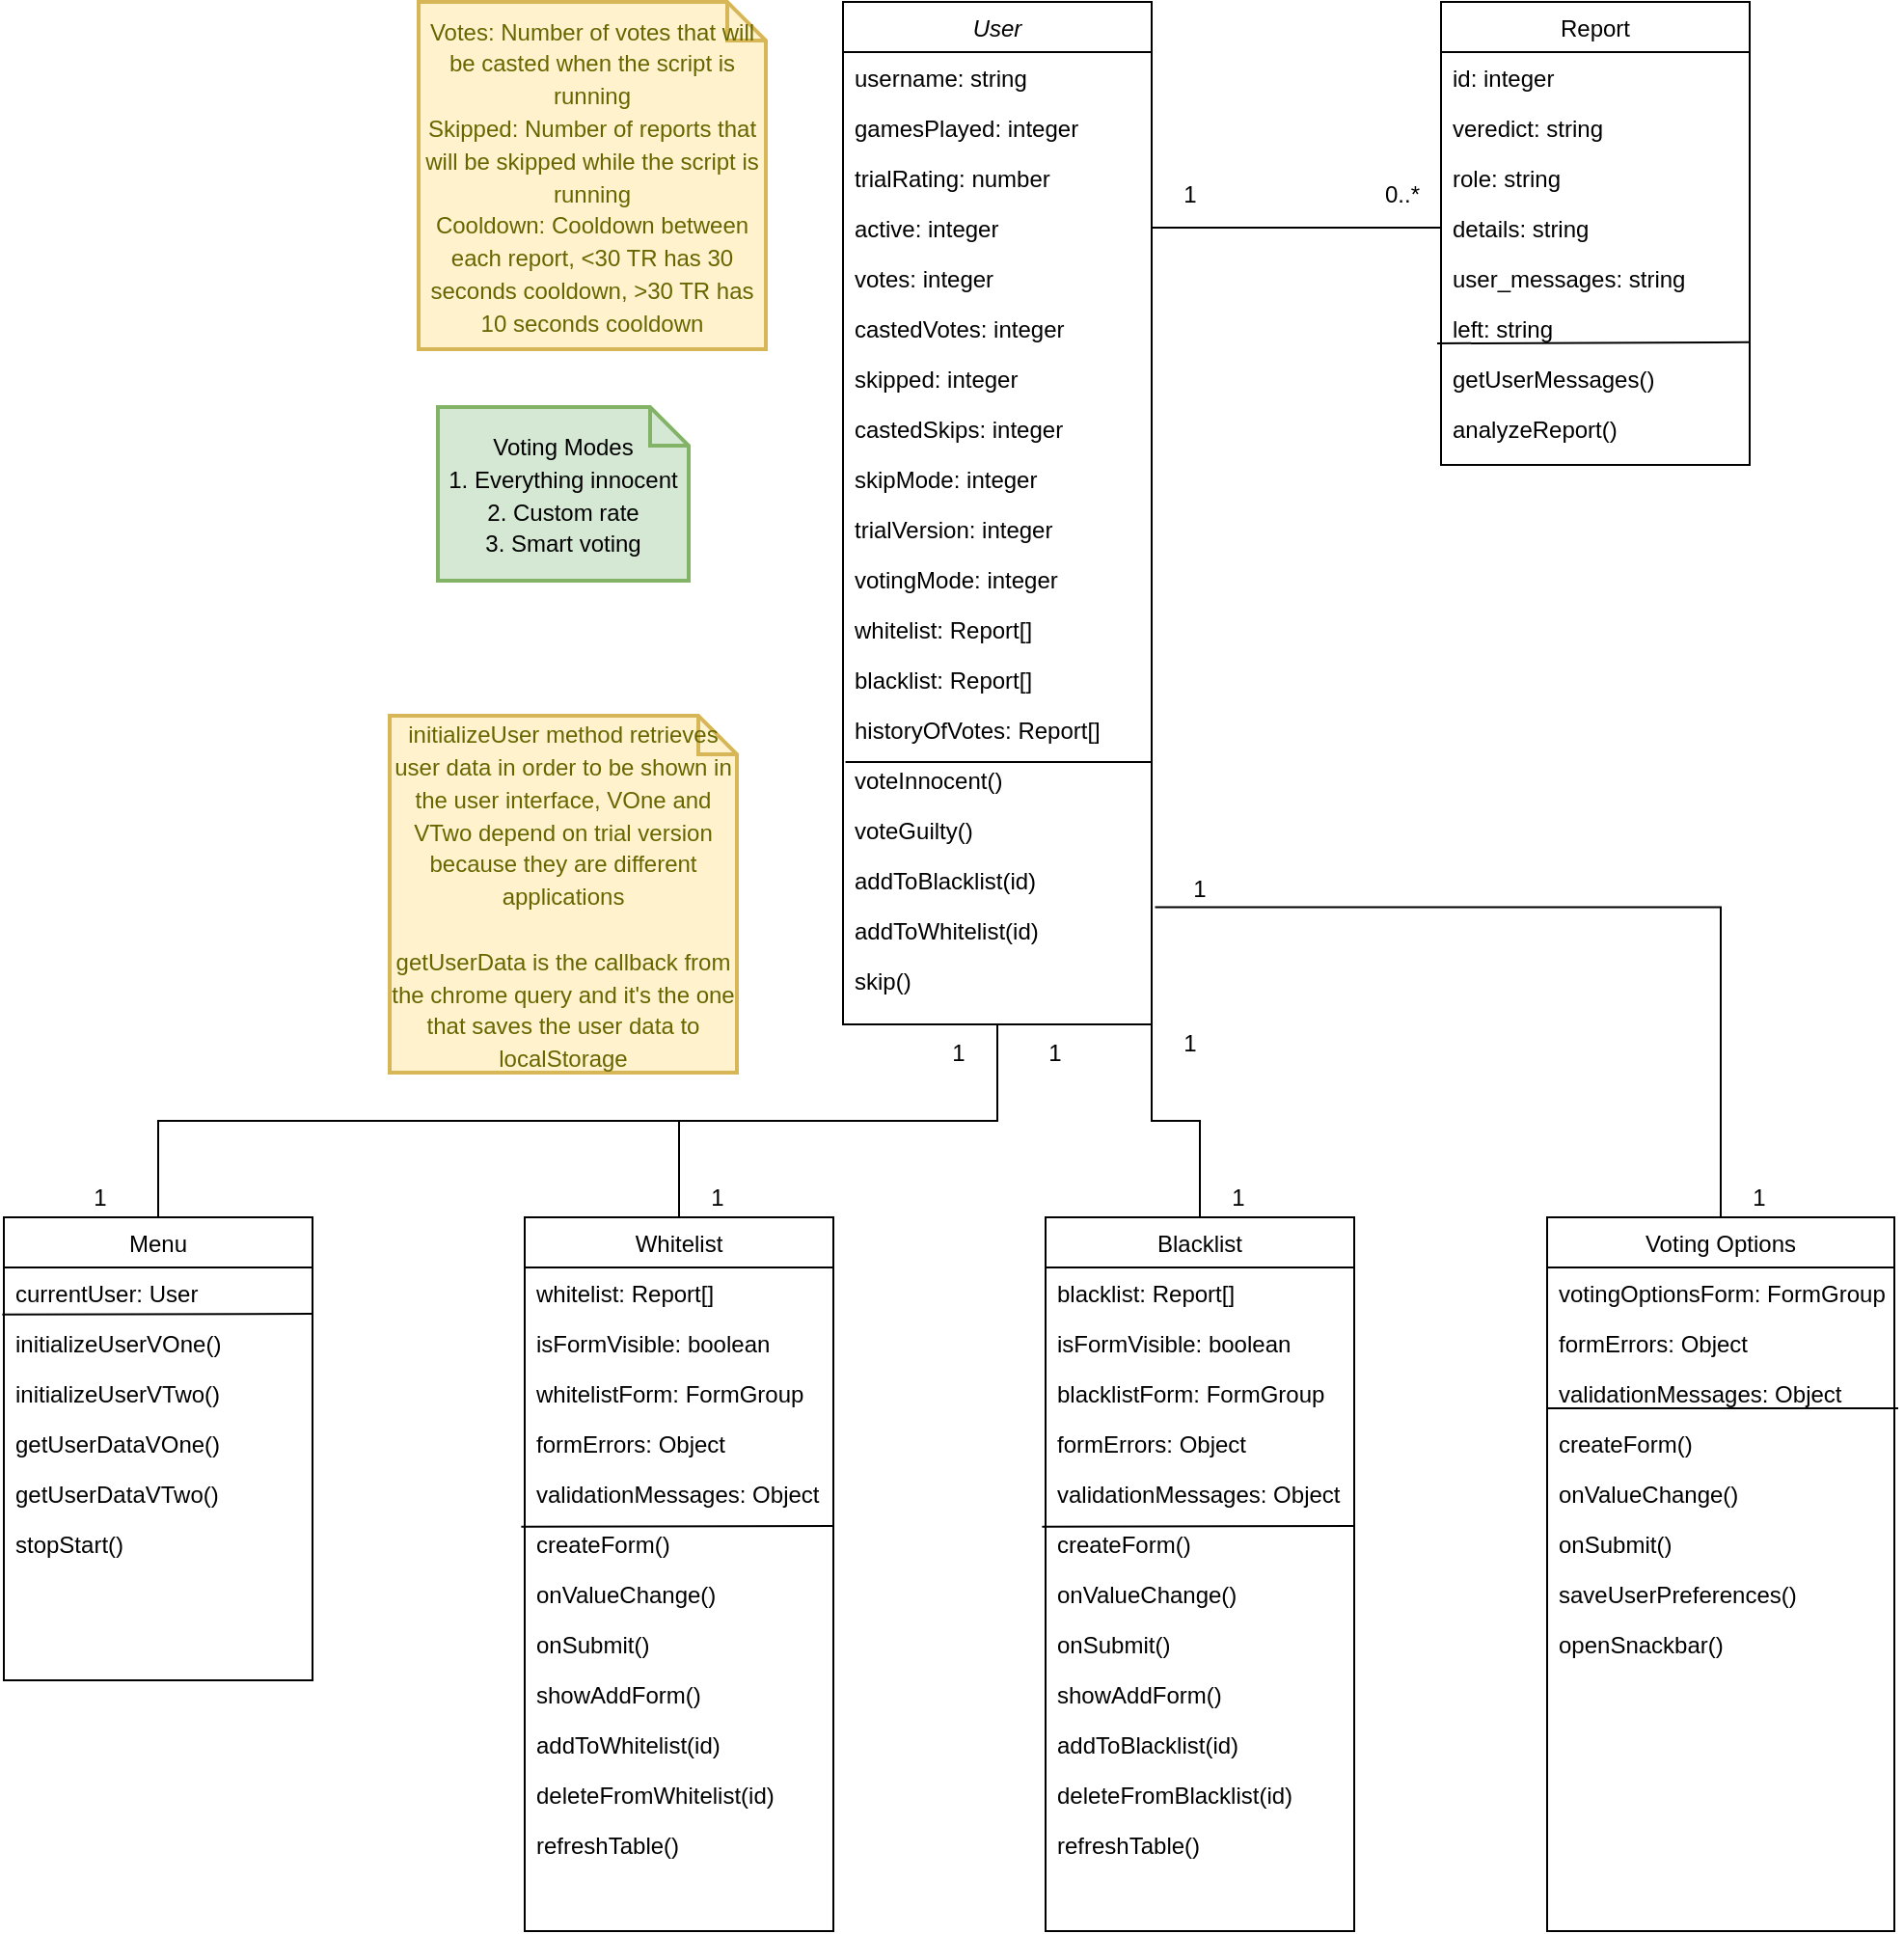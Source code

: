 <mxfile version="14.6.1" type="github" pages="2">
  <diagram id="C5RBs43oDa-KdzZeNtuy" name="CD">
    <mxGraphModel dx="997" dy="548" grid="1" gridSize="10" guides="1" tooltips="1" connect="1" arrows="1" fold="1" page="1" pageScale="1" pageWidth="827" pageHeight="1169" math="0" shadow="0">
      <root>
        <mxCell id="WIyWlLk6GJQsqaUBKTNV-0" />
        <mxCell id="WIyWlLk6GJQsqaUBKTNV-1" parent="WIyWlLk6GJQsqaUBKTNV-0" />
        <mxCell id="QxRq4Bacv3H0i0iP4iuN-26" style="edgeStyle=orthogonalEdgeStyle;rounded=0;orthogonalLoop=1;jettySize=auto;html=1;exitX=0.5;exitY=1;exitDx=0;exitDy=0;entryX=0.5;entryY=0;entryDx=0;entryDy=0;endArrow=none;endFill=0;" parent="WIyWlLk6GJQsqaUBKTNV-1" source="zkfFHV4jXpPFQw0GAbJ--0" target="QxRq4Bacv3H0i0iP4iuN-19" edge="1">
          <mxGeometry relative="1" as="geometry" />
        </mxCell>
        <mxCell id="zkfFHV4jXpPFQw0GAbJ--0" value="User" style="swimlane;fontStyle=2;align=center;verticalAlign=top;childLayout=stackLayout;horizontal=1;startSize=26;horizontalStack=0;resizeParent=1;resizeLast=0;collapsible=1;marginBottom=0;rounded=0;shadow=0;strokeWidth=1;" parent="WIyWlLk6GJQsqaUBKTNV-1" vertex="1">
          <mxGeometry x="485" y="50" width="160" height="530" as="geometry">
            <mxRectangle x="230" y="140" width="160" height="26" as="alternateBounds" />
          </mxGeometry>
        </mxCell>
        <mxCell id="zkfFHV4jXpPFQw0GAbJ--1" value="username: string" style="text;align=left;verticalAlign=top;spacingLeft=4;spacingRight=4;overflow=hidden;rotatable=0;points=[[0,0.5],[1,0.5]];portConstraint=eastwest;" parent="zkfFHV4jXpPFQw0GAbJ--0" vertex="1">
          <mxGeometry y="26" width="160" height="26" as="geometry" />
        </mxCell>
        <mxCell id="zkfFHV4jXpPFQw0GAbJ--2" value="gamesPlayed: integer" style="text;align=left;verticalAlign=top;spacingLeft=4;spacingRight=4;overflow=hidden;rotatable=0;points=[[0,0.5],[1,0.5]];portConstraint=eastwest;rounded=0;shadow=0;html=0;" parent="zkfFHV4jXpPFQw0GAbJ--0" vertex="1">
          <mxGeometry y="52" width="160" height="26" as="geometry" />
        </mxCell>
        <mxCell id="zkfFHV4jXpPFQw0GAbJ--3" value="trialRating: number" style="text;align=left;verticalAlign=top;spacingLeft=4;spacingRight=4;overflow=hidden;rotatable=0;points=[[0,0.5],[1,0.5]];portConstraint=eastwest;rounded=0;shadow=0;html=0;" parent="zkfFHV4jXpPFQw0GAbJ--0" vertex="1">
          <mxGeometry y="78" width="160" height="26" as="geometry" />
        </mxCell>
        <mxCell id="QTLjskFJWeyGAcH0J37v-2" value="active: integer" style="text;align=left;verticalAlign=top;spacingLeft=4;spacingRight=4;overflow=hidden;rotatable=0;points=[[0,0.5],[1,0.5]];portConstraint=eastwest;rounded=0;shadow=0;html=0;" parent="zkfFHV4jXpPFQw0GAbJ--0" vertex="1">
          <mxGeometry y="104" width="160" height="26" as="geometry" />
        </mxCell>
        <mxCell id="QTLjskFJWeyGAcH0J37v-3" value="votes: integer" style="text;align=left;verticalAlign=top;spacingLeft=4;spacingRight=4;overflow=hidden;rotatable=0;points=[[0,0.5],[1,0.5]];portConstraint=eastwest;rounded=0;shadow=0;html=0;" parent="zkfFHV4jXpPFQw0GAbJ--0" vertex="1">
          <mxGeometry y="130" width="160" height="26" as="geometry" />
        </mxCell>
        <mxCell id="QTLjskFJWeyGAcH0J37v-4" value="castedVotes: integer" style="text;align=left;verticalAlign=top;spacingLeft=4;spacingRight=4;overflow=hidden;rotatable=0;points=[[0,0.5],[1,0.5]];portConstraint=eastwest;rounded=0;shadow=0;html=0;" parent="zkfFHV4jXpPFQw0GAbJ--0" vertex="1">
          <mxGeometry y="156" width="160" height="26" as="geometry" />
        </mxCell>
        <mxCell id="QTLjskFJWeyGAcH0J37v-5" value="skipped: integer" style="text;align=left;verticalAlign=top;spacingLeft=4;spacingRight=4;overflow=hidden;rotatable=0;points=[[0,0.5],[1,0.5]];portConstraint=eastwest;rounded=0;shadow=0;html=0;" parent="zkfFHV4jXpPFQw0GAbJ--0" vertex="1">
          <mxGeometry y="182" width="160" height="26" as="geometry" />
        </mxCell>
        <mxCell id="QTLjskFJWeyGAcH0J37v-12" value="castedSkips: integer" style="text;align=left;verticalAlign=top;spacingLeft=4;spacingRight=4;overflow=hidden;rotatable=0;points=[[0,0.5],[1,0.5]];portConstraint=eastwest;rounded=0;shadow=0;html=0;" parent="zkfFHV4jXpPFQw0GAbJ--0" vertex="1">
          <mxGeometry y="208" width="160" height="26" as="geometry" />
        </mxCell>
        <mxCell id="QTLjskFJWeyGAcH0J37v-13" value="skipMode: integer" style="text;align=left;verticalAlign=top;spacingLeft=4;spacingRight=4;overflow=hidden;rotatable=0;points=[[0,0.5],[1,0.5]];portConstraint=eastwest;rounded=0;shadow=0;html=0;" parent="zkfFHV4jXpPFQw0GAbJ--0" vertex="1">
          <mxGeometry y="234" width="160" height="26" as="geometry" />
        </mxCell>
        <mxCell id="QTLjskFJWeyGAcH0J37v-14" value="trialVersion: integer" style="text;align=left;verticalAlign=top;spacingLeft=4;spacingRight=4;overflow=hidden;rotatable=0;points=[[0,0.5],[1,0.5]];portConstraint=eastwest;rounded=0;shadow=0;html=0;" parent="zkfFHV4jXpPFQw0GAbJ--0" vertex="1">
          <mxGeometry y="260" width="160" height="26" as="geometry" />
        </mxCell>
        <mxCell id="co2inipIslITEG19ZB89-1" value="votingMode: integer" style="text;align=left;verticalAlign=top;spacingLeft=4;spacingRight=4;overflow=hidden;rotatable=0;points=[[0,0.5],[1,0.5]];portConstraint=eastwest;rounded=0;shadow=0;html=0;" parent="zkfFHV4jXpPFQw0GAbJ--0" vertex="1">
          <mxGeometry y="286" width="160" height="26" as="geometry" />
        </mxCell>
        <mxCell id="m7-rGyvFeDc1OCw919wa-0" value="whitelist: Report[]" style="text;align=left;verticalAlign=top;spacingLeft=4;spacingRight=4;overflow=hidden;rotatable=0;points=[[0,0.5],[1,0.5]];portConstraint=eastwest;rounded=0;shadow=0;html=0;" parent="zkfFHV4jXpPFQw0GAbJ--0" vertex="1">
          <mxGeometry y="312" width="160" height="26" as="geometry" />
        </mxCell>
        <mxCell id="QxRq4Bacv3H0i0iP4iuN-0" value="blacklist: Report[]" style="text;align=left;verticalAlign=top;spacingLeft=4;spacingRight=4;overflow=hidden;rotatable=0;points=[[0,0.5],[1,0.5]];portConstraint=eastwest;rounded=0;shadow=0;html=0;" parent="zkfFHV4jXpPFQw0GAbJ--0" vertex="1">
          <mxGeometry y="338" width="160" height="26" as="geometry" />
        </mxCell>
        <mxCell id="QxRq4Bacv3H0i0iP4iuN-1" value="historyOfVotes: Report[]" style="text;align=left;verticalAlign=top;spacingLeft=4;spacingRight=4;overflow=hidden;rotatable=0;points=[[0,0.5],[1,0.5]];portConstraint=eastwest;rounded=0;shadow=0;html=0;" parent="zkfFHV4jXpPFQw0GAbJ--0" vertex="1">
          <mxGeometry y="364" width="160" height="26" as="geometry" />
        </mxCell>
        <mxCell id="QTLjskFJWeyGAcH0J37v-15" value="" style="endArrow=none;html=1;exitX=0.998;exitY=1.154;exitDx=0;exitDy=0;entryX=0.008;entryY=1.154;entryDx=0;entryDy=0;entryPerimeter=0;exitPerimeter=0;" parent="zkfFHV4jXpPFQw0GAbJ--0" source="QxRq4Bacv3H0i0iP4iuN-1" target="QxRq4Bacv3H0i0iP4iuN-1" edge="1">
          <mxGeometry width="50" height="50" relative="1" as="geometry">
            <mxPoint x="159" y="350" as="sourcePoint" />
            <mxPoint y="350" as="targetPoint" />
          </mxGeometry>
        </mxCell>
        <mxCell id="QTLjskFJWeyGAcH0J37v-21" value="voteInnocent()" style="text;align=left;verticalAlign=top;spacingLeft=4;spacingRight=4;overflow=hidden;rotatable=0;points=[[0,0.5],[1,0.5]];portConstraint=eastwest;rounded=0;shadow=0;html=0;" parent="zkfFHV4jXpPFQw0GAbJ--0" vertex="1">
          <mxGeometry y="390" width="160" height="26" as="geometry" />
        </mxCell>
        <mxCell id="QTLjskFJWeyGAcH0J37v-22" value="voteGuilty()" style="text;align=left;verticalAlign=top;spacingLeft=4;spacingRight=4;overflow=hidden;rotatable=0;points=[[0,0.5],[1,0.5]];portConstraint=eastwest;rounded=0;shadow=0;html=0;" parent="zkfFHV4jXpPFQw0GAbJ--0" vertex="1">
          <mxGeometry y="416" width="160" height="26" as="geometry" />
        </mxCell>
        <mxCell id="QTLjskFJWeyGAcH0J37v-20" value="addToBlacklist(id)" style="text;align=left;verticalAlign=top;spacingLeft=4;spacingRight=4;overflow=hidden;rotatable=0;points=[[0,0.5],[1,0.5]];portConstraint=eastwest;rounded=0;shadow=0;html=0;" parent="zkfFHV4jXpPFQw0GAbJ--0" vertex="1">
          <mxGeometry y="442" width="160" height="26" as="geometry" />
        </mxCell>
        <mxCell id="QTLjskFJWeyGAcH0J37v-19" value="addToWhitelist(id)" style="text;align=left;verticalAlign=top;spacingLeft=4;spacingRight=4;overflow=hidden;rotatable=0;points=[[0,0.5],[1,0.5]];portConstraint=eastwest;rounded=0;shadow=0;html=0;" parent="zkfFHV4jXpPFQw0GAbJ--0" vertex="1">
          <mxGeometry y="468" width="160" height="26" as="geometry" />
        </mxCell>
        <mxCell id="QTLjskFJWeyGAcH0J37v-23" value="skip()" style="text;align=left;verticalAlign=top;spacingLeft=4;spacingRight=4;overflow=hidden;rotatable=0;points=[[0,0.5],[1,0.5]];portConstraint=eastwest;rounded=0;shadow=0;html=0;" parent="zkfFHV4jXpPFQw0GAbJ--0" vertex="1">
          <mxGeometry y="494" width="160" height="26" as="geometry" />
        </mxCell>
        <mxCell id="zkfFHV4jXpPFQw0GAbJ--17" value="Report" style="swimlane;fontStyle=0;align=center;verticalAlign=top;childLayout=stackLayout;horizontal=1;startSize=26;horizontalStack=0;resizeParent=1;resizeLast=0;collapsible=1;marginBottom=0;rounded=0;shadow=0;strokeWidth=1;" parent="WIyWlLk6GJQsqaUBKTNV-1" vertex="1">
          <mxGeometry x="795" y="50" width="160" height="240" as="geometry">
            <mxRectangle x="550" y="140" width="160" height="26" as="alternateBounds" />
          </mxGeometry>
        </mxCell>
        <mxCell id="zkfFHV4jXpPFQw0GAbJ--18" value="id: integer" style="text;align=left;verticalAlign=top;spacingLeft=4;spacingRight=4;overflow=hidden;rotatable=0;points=[[0,0.5],[1,0.5]];portConstraint=eastwest;" parent="zkfFHV4jXpPFQw0GAbJ--17" vertex="1">
          <mxGeometry y="26" width="160" height="26" as="geometry" />
        </mxCell>
        <mxCell id="zkfFHV4jXpPFQw0GAbJ--19" value="veredict: string" style="text;align=left;verticalAlign=top;spacingLeft=4;spacingRight=4;overflow=hidden;rotatable=0;points=[[0,0.5],[1,0.5]];portConstraint=eastwest;rounded=0;shadow=0;html=0;" parent="zkfFHV4jXpPFQw0GAbJ--17" vertex="1">
          <mxGeometry y="52" width="160" height="26" as="geometry" />
        </mxCell>
        <mxCell id="QTLjskFJWeyGAcH0J37v-7" value="role: string" style="text;align=left;verticalAlign=top;spacingLeft=4;spacingRight=4;overflow=hidden;rotatable=0;points=[[0,0.5],[1,0.5]];portConstraint=eastwest;rounded=0;shadow=0;html=0;" parent="zkfFHV4jXpPFQw0GAbJ--17" vertex="1">
          <mxGeometry y="78" width="160" height="26" as="geometry" />
        </mxCell>
        <mxCell id="QTLjskFJWeyGAcH0J37v-8" value="details: string" style="text;align=left;verticalAlign=top;spacingLeft=4;spacingRight=4;overflow=hidden;rotatable=0;points=[[0,0.5],[1,0.5]];portConstraint=eastwest;rounded=0;shadow=0;html=0;" parent="zkfFHV4jXpPFQw0GAbJ--17" vertex="1">
          <mxGeometry y="104" width="160" height="26" as="geometry" />
        </mxCell>
        <mxCell id="QTLjskFJWeyGAcH0J37v-9" value="user_messages: string" style="text;align=left;verticalAlign=top;spacingLeft=4;spacingRight=4;overflow=hidden;rotatable=0;points=[[0,0.5],[1,0.5]];portConstraint=eastwest;rounded=0;shadow=0;html=0;" parent="zkfFHV4jXpPFQw0GAbJ--17" vertex="1">
          <mxGeometry y="130" width="160" height="26" as="geometry" />
        </mxCell>
        <mxCell id="QTLjskFJWeyGAcH0J37v-10" value="left: string" style="text;align=left;verticalAlign=top;spacingLeft=4;spacingRight=4;overflow=hidden;rotatable=0;points=[[0,0.5],[1,0.5]];portConstraint=eastwest;rounded=0;shadow=0;html=0;" parent="zkfFHV4jXpPFQw0GAbJ--17" vertex="1">
          <mxGeometry y="156" width="160" height="26" as="geometry" />
        </mxCell>
        <mxCell id="QTLjskFJWeyGAcH0J37v-16" value="" style="endArrow=none;html=1;entryX=1;entryY=0.785;entryDx=0;entryDy=0;entryPerimeter=0;" parent="zkfFHV4jXpPFQw0GAbJ--17" target="QTLjskFJWeyGAcH0J37v-10" edge="1">
          <mxGeometry width="50" height="50" relative="1" as="geometry">
            <mxPoint x="-2" y="177" as="sourcePoint" />
            <mxPoint x="160" y="190" as="targetPoint" />
          </mxGeometry>
        </mxCell>
        <mxCell id="QTLjskFJWeyGAcH0J37v-25" value="getUserMessages()" style="text;align=left;verticalAlign=top;spacingLeft=4;spacingRight=4;overflow=hidden;rotatable=0;points=[[0,0.5],[1,0.5]];portConstraint=eastwest;rounded=0;shadow=0;html=0;" parent="zkfFHV4jXpPFQw0GAbJ--17" vertex="1">
          <mxGeometry y="182" width="160" height="26" as="geometry" />
        </mxCell>
        <mxCell id="QTLjskFJWeyGAcH0J37v-26" value="analyzeReport()" style="text;align=left;verticalAlign=top;spacingLeft=4;spacingRight=4;overflow=hidden;rotatable=0;points=[[0,0.5],[1,0.5]];portConstraint=eastwest;rounded=0;shadow=0;html=0;" parent="zkfFHV4jXpPFQw0GAbJ--17" vertex="1">
          <mxGeometry y="208" width="160" height="26" as="geometry" />
        </mxCell>
        <mxCell id="QTLjskFJWeyGAcH0J37v-0" value="&lt;font style=&quot;font-size: 12px&quot;&gt;Votes: Number of votes that will be casted when the script is running&lt;br&gt;Skipped: Number of reports that will be skipped while the script is running&lt;br&gt;Cooldown: Cooldown between each report, &amp;lt;30 TR has 30 seconds cooldown, &amp;gt;30 TR has 10 seconds cooldown&lt;br&gt;&lt;/font&gt;" style="shape=note;strokeWidth=2;fontSize=14;size=20;whiteSpace=wrap;html=1;fillColor=#fff2cc;strokeColor=#d6b656;fontColor=#666600;" parent="WIyWlLk6GJQsqaUBKTNV-1" vertex="1">
          <mxGeometry x="265" y="50" width="180" height="180" as="geometry" />
        </mxCell>
        <mxCell id="QTLjskFJWeyGAcH0J37v-6" value="&lt;font style=&quot;font-size: 12px&quot;&gt;Voting Modes&lt;br&gt;1. Everything innocent&lt;br&gt;2. Custom rate&lt;br&gt;3. Smart voting&lt;/font&gt;" style="shape=note;strokeWidth=2;fontSize=14;size=20;whiteSpace=wrap;html=1;fillColor=#d5e8d4;strokeColor=#82b366;" parent="WIyWlLk6GJQsqaUBKTNV-1" vertex="1">
          <mxGeometry x="275" y="260" width="130" height="90" as="geometry" />
        </mxCell>
        <mxCell id="QTLjskFJWeyGAcH0J37v-27" style="edgeStyle=orthogonalEdgeStyle;rounded=0;orthogonalLoop=1;jettySize=auto;html=1;entryX=0;entryY=0.5;entryDx=0;entryDy=0;endArrow=none;endFill=0;" parent="WIyWlLk6GJQsqaUBKTNV-1" source="QTLjskFJWeyGAcH0J37v-2" target="QTLjskFJWeyGAcH0J37v-8" edge="1">
          <mxGeometry relative="1" as="geometry" />
        </mxCell>
        <mxCell id="QTLjskFJWeyGAcH0J37v-28" value="1" style="text;html=1;strokeColor=none;fillColor=none;align=center;verticalAlign=middle;whiteSpace=wrap;rounded=0;" parent="WIyWlLk6GJQsqaUBKTNV-1" vertex="1">
          <mxGeometry x="645" y="140" width="40" height="20" as="geometry" />
        </mxCell>
        <mxCell id="QTLjskFJWeyGAcH0J37v-30" value="0..*" style="text;html=1;strokeColor=none;fillColor=none;align=center;verticalAlign=middle;whiteSpace=wrap;rounded=0;" parent="WIyWlLk6GJQsqaUBKTNV-1" vertex="1">
          <mxGeometry x="755" y="140" width="40" height="20" as="geometry" />
        </mxCell>
        <mxCell id="QxRq4Bacv3H0i0iP4iuN-12" style="edgeStyle=orthogonalEdgeStyle;rounded=0;orthogonalLoop=1;jettySize=auto;html=1;exitX=0.5;exitY=0;exitDx=0;exitDy=0;entryX=0.5;entryY=1;entryDx=0;entryDy=0;endArrow=none;endFill=0;" parent="WIyWlLk6GJQsqaUBKTNV-1" source="QxRq4Bacv3H0i0iP4iuN-2" target="zkfFHV4jXpPFQw0GAbJ--0" edge="1">
          <mxGeometry relative="1" as="geometry" />
        </mxCell>
        <mxCell id="QxRq4Bacv3H0i0iP4iuN-2" value="Menu" style="swimlane;fontStyle=0;align=center;verticalAlign=top;childLayout=stackLayout;horizontal=1;startSize=26;horizontalStack=0;resizeParent=1;resizeLast=0;collapsible=1;marginBottom=0;rounded=0;shadow=0;strokeWidth=1;" parent="WIyWlLk6GJQsqaUBKTNV-1" vertex="1">
          <mxGeometry x="50" y="680" width="160" height="240" as="geometry">
            <mxRectangle x="550" y="140" width="160" height="26" as="alternateBounds" />
          </mxGeometry>
        </mxCell>
        <mxCell id="QxRq4Bacv3H0i0iP4iuN-3" value="currentUser: User" style="text;align=left;verticalAlign=top;spacingLeft=4;spacingRight=4;overflow=hidden;rotatable=0;points=[[0,0.5],[1,0.5]];portConstraint=eastwest;" parent="QxRq4Bacv3H0i0iP4iuN-2" vertex="1">
          <mxGeometry y="26" width="160" height="26" as="geometry" />
        </mxCell>
        <mxCell id="QxRq4Bacv3H0i0iP4iuN-11" value="initializeUserVOne()" style="text;align=left;verticalAlign=top;spacingLeft=4;spacingRight=4;overflow=hidden;rotatable=0;points=[[0,0.5],[1,0.5]];portConstraint=eastwest;rounded=0;shadow=0;html=0;" parent="QxRq4Bacv3H0i0iP4iuN-2" vertex="1">
          <mxGeometry y="52" width="160" height="26" as="geometry" />
        </mxCell>
        <mxCell id="QxRq4Bacv3H0i0iP4iuN-9" value="" style="endArrow=none;html=1;exitX=-0.005;exitY=-0.062;exitDx=0;exitDy=0;exitPerimeter=0;" parent="QxRq4Bacv3H0i0iP4iuN-2" source="QxRq4Bacv3H0i0iP4iuN-11" edge="1">
          <mxGeometry width="50" height="50" relative="1" as="geometry">
            <mxPoint x="-2" y="177" as="sourcePoint" />
            <mxPoint x="160" y="50" as="targetPoint" />
          </mxGeometry>
        </mxCell>
        <mxCell id="QxRq4Bacv3H0i0iP4iuN-16" value="initializeUserVTwo()" style="text;align=left;verticalAlign=top;spacingLeft=4;spacingRight=4;overflow=hidden;rotatable=0;points=[[0,0.5],[1,0.5]];portConstraint=eastwest;rounded=0;shadow=0;html=0;" parent="QxRq4Bacv3H0i0iP4iuN-2" vertex="1">
          <mxGeometry y="78" width="160" height="26" as="geometry" />
        </mxCell>
        <mxCell id="QxRq4Bacv3H0i0iP4iuN-17" value="getUserDataVOne()" style="text;align=left;verticalAlign=top;spacingLeft=4;spacingRight=4;overflow=hidden;rotatable=0;points=[[0,0.5],[1,0.5]];portConstraint=eastwest;rounded=0;shadow=0;html=0;" parent="QxRq4Bacv3H0i0iP4iuN-2" vertex="1">
          <mxGeometry y="104" width="160" height="26" as="geometry" />
        </mxCell>
        <mxCell id="QxRq4Bacv3H0i0iP4iuN-18" value="getUserDataVTwo()" style="text;align=left;verticalAlign=top;spacingLeft=4;spacingRight=4;overflow=hidden;rotatable=0;points=[[0,0.5],[1,0.5]];portConstraint=eastwest;rounded=0;shadow=0;html=0;" parent="QxRq4Bacv3H0i0iP4iuN-2" vertex="1">
          <mxGeometry y="130" width="160" height="26" as="geometry" />
        </mxCell>
        <mxCell id="QxRq4Bacv3H0i0iP4iuN-92" value="stopStart()" style="text;align=left;verticalAlign=top;spacingLeft=4;spacingRight=4;overflow=hidden;rotatable=0;points=[[0,0.5],[1,0.5]];portConstraint=eastwest;rounded=0;shadow=0;html=0;" parent="QxRq4Bacv3H0i0iP4iuN-2" vertex="1">
          <mxGeometry y="156" width="160" height="26" as="geometry" />
        </mxCell>
        <mxCell id="QxRq4Bacv3H0i0iP4iuN-13" value="1" style="text;html=1;strokeColor=none;fillColor=none;align=center;verticalAlign=middle;whiteSpace=wrap;rounded=0;" parent="WIyWlLk6GJQsqaUBKTNV-1" vertex="1">
          <mxGeometry x="80" y="660" width="40" height="20" as="geometry" />
        </mxCell>
        <mxCell id="QxRq4Bacv3H0i0iP4iuN-14" value="1" style="text;html=1;strokeColor=none;fillColor=none;align=center;verticalAlign=middle;whiteSpace=wrap;rounded=0;" parent="WIyWlLk6GJQsqaUBKTNV-1" vertex="1">
          <mxGeometry x="525" y="585" width="40" height="20" as="geometry" />
        </mxCell>
        <mxCell id="QxRq4Bacv3H0i0iP4iuN-15" value="&lt;font style=&quot;font-size: 12px&quot;&gt;initializeUser method retrieves user data in order to be shown in the user interface, VOne and VTwo depend on trial version because they are different applications&lt;br&gt;&lt;br&gt;getUserData is the callback from the chrome query and it&#39;s the one that saves the user data to localStorage&lt;br&gt;&lt;/font&gt;" style="shape=note;strokeWidth=2;fontSize=14;size=20;whiteSpace=wrap;html=1;fillColor=#fff2cc;strokeColor=#d6b656;fontColor=#666600;" parent="WIyWlLk6GJQsqaUBKTNV-1" vertex="1">
          <mxGeometry x="250" y="420" width="180" height="185" as="geometry" />
        </mxCell>
        <mxCell id="QxRq4Bacv3H0i0iP4iuN-19" value="Whitelist" style="swimlane;fontStyle=0;align=center;verticalAlign=top;childLayout=stackLayout;horizontal=1;startSize=26;horizontalStack=0;resizeParent=1;resizeLast=0;collapsible=1;marginBottom=0;rounded=0;shadow=0;strokeWidth=1;" parent="WIyWlLk6GJQsqaUBKTNV-1" vertex="1">
          <mxGeometry x="320" y="680" width="160" height="370" as="geometry">
            <mxRectangle x="550" y="140" width="160" height="26" as="alternateBounds" />
          </mxGeometry>
        </mxCell>
        <mxCell id="QxRq4Bacv3H0i0iP4iuN-20" value="whitelist: Report[]" style="text;align=left;verticalAlign=top;spacingLeft=4;spacingRight=4;overflow=hidden;rotatable=0;points=[[0,0.5],[1,0.5]];portConstraint=eastwest;" parent="QxRq4Bacv3H0i0iP4iuN-19" vertex="1">
          <mxGeometry y="26" width="160" height="26" as="geometry" />
        </mxCell>
        <mxCell id="QxRq4Bacv3H0i0iP4iuN-36" value="isFormVisible: boolean" style="text;align=left;verticalAlign=top;spacingLeft=4;spacingRight=4;overflow=hidden;rotatable=0;points=[[0,0.5],[1,0.5]];portConstraint=eastwest;" parent="QxRq4Bacv3H0i0iP4iuN-19" vertex="1">
          <mxGeometry y="52" width="160" height="26" as="geometry" />
        </mxCell>
        <mxCell id="QxRq4Bacv3H0i0iP4iuN-37" value="whitelistForm: FormGroup" style="text;align=left;verticalAlign=top;spacingLeft=4;spacingRight=4;overflow=hidden;rotatable=0;points=[[0,0.5],[1,0.5]];portConstraint=eastwest;" parent="QxRq4Bacv3H0i0iP4iuN-19" vertex="1">
          <mxGeometry y="78" width="160" height="26" as="geometry" />
        </mxCell>
        <mxCell id="QxRq4Bacv3H0i0iP4iuN-38" value="formErrors: Object" style="text;align=left;verticalAlign=top;spacingLeft=4;spacingRight=4;overflow=hidden;rotatable=0;points=[[0,0.5],[1,0.5]];portConstraint=eastwest;" parent="QxRq4Bacv3H0i0iP4iuN-19" vertex="1">
          <mxGeometry y="104" width="160" height="26" as="geometry" />
        </mxCell>
        <mxCell id="QxRq4Bacv3H0i0iP4iuN-39" value="validationMessages: Object" style="text;align=left;verticalAlign=top;spacingLeft=4;spacingRight=4;overflow=hidden;rotatable=0;points=[[0,0.5],[1,0.5]];portConstraint=eastwest;" parent="QxRq4Bacv3H0i0iP4iuN-19" vertex="1">
          <mxGeometry y="130" width="160" height="26" as="geometry" />
        </mxCell>
        <mxCell id="QxRq4Bacv3H0i0iP4iuN-40" value="" style="endArrow=none;html=1;exitX=-0.005;exitY=-0.062;exitDx=0;exitDy=0;exitPerimeter=0;" parent="QxRq4Bacv3H0i0iP4iuN-19" edge="1">
          <mxGeometry width="50" height="50" relative="1" as="geometry">
            <mxPoint x="-1.8" y="160.388" as="sourcePoint" />
            <mxPoint x="160" y="160" as="targetPoint" />
          </mxGeometry>
        </mxCell>
        <mxCell id="QxRq4Bacv3H0i0iP4iuN-41" value="createForm()" style="text;align=left;verticalAlign=top;spacingLeft=4;spacingRight=4;overflow=hidden;rotatable=0;points=[[0,0.5],[1,0.5]];portConstraint=eastwest;rounded=0;shadow=0;html=0;" parent="QxRq4Bacv3H0i0iP4iuN-19" vertex="1">
          <mxGeometry y="156" width="160" height="26" as="geometry" />
        </mxCell>
        <mxCell id="QxRq4Bacv3H0i0iP4iuN-42" value="onValueChange()" style="text;align=left;verticalAlign=top;spacingLeft=4;spacingRight=4;overflow=hidden;rotatable=0;points=[[0,0.5],[1,0.5]];portConstraint=eastwest;rounded=0;shadow=0;html=0;" parent="QxRq4Bacv3H0i0iP4iuN-19" vertex="1">
          <mxGeometry y="182" width="160" height="26" as="geometry" />
        </mxCell>
        <mxCell id="QxRq4Bacv3H0i0iP4iuN-43" value="onSubmit()" style="text;align=left;verticalAlign=top;spacingLeft=4;spacingRight=4;overflow=hidden;rotatable=0;points=[[0,0.5],[1,0.5]];portConstraint=eastwest;rounded=0;shadow=0;html=0;" parent="QxRq4Bacv3H0i0iP4iuN-19" vertex="1">
          <mxGeometry y="208" width="160" height="26" as="geometry" />
        </mxCell>
        <mxCell id="QxRq4Bacv3H0i0iP4iuN-44" value="showAddForm()" style="text;align=left;verticalAlign=top;spacingLeft=4;spacingRight=4;overflow=hidden;rotatable=0;points=[[0,0.5],[1,0.5]];portConstraint=eastwest;rounded=0;shadow=0;html=0;" parent="QxRq4Bacv3H0i0iP4iuN-19" vertex="1">
          <mxGeometry y="234" width="160" height="26" as="geometry" />
        </mxCell>
        <mxCell id="QxRq4Bacv3H0i0iP4iuN-45" value="addToWhitelist(id)" style="text;align=left;verticalAlign=top;spacingLeft=4;spacingRight=4;overflow=hidden;rotatable=0;points=[[0,0.5],[1,0.5]];portConstraint=eastwest;rounded=0;shadow=0;html=0;" parent="QxRq4Bacv3H0i0iP4iuN-19" vertex="1">
          <mxGeometry y="260" width="160" height="26" as="geometry" />
        </mxCell>
        <mxCell id="QxRq4Bacv3H0i0iP4iuN-46" value="deleteFromWhitelist(id)" style="text;align=left;verticalAlign=top;spacingLeft=4;spacingRight=4;overflow=hidden;rotatable=0;points=[[0,0.5],[1,0.5]];portConstraint=eastwest;rounded=0;shadow=0;html=0;" parent="QxRq4Bacv3H0i0iP4iuN-19" vertex="1">
          <mxGeometry y="286" width="160" height="26" as="geometry" />
        </mxCell>
        <mxCell id="QxRq4Bacv3H0i0iP4iuN-47" value="refreshTable()" style="text;align=left;verticalAlign=top;spacingLeft=4;spacingRight=4;overflow=hidden;rotatable=0;points=[[0,0.5],[1,0.5]];portConstraint=eastwest;rounded=0;shadow=0;html=0;" parent="QxRq4Bacv3H0i0iP4iuN-19" vertex="1">
          <mxGeometry y="312" width="160" height="26" as="geometry" />
        </mxCell>
        <mxCell id="QxRq4Bacv3H0i0iP4iuN-34" value="1" style="text;html=1;strokeColor=none;fillColor=none;align=center;verticalAlign=middle;whiteSpace=wrap;rounded=0;" parent="WIyWlLk6GJQsqaUBKTNV-1" vertex="1">
          <mxGeometry x="575" y="585" width="40" height="20" as="geometry" />
        </mxCell>
        <mxCell id="QxRq4Bacv3H0i0iP4iuN-35" value="1" style="text;html=1;strokeColor=none;fillColor=none;align=center;verticalAlign=middle;whiteSpace=wrap;rounded=0;" parent="WIyWlLk6GJQsqaUBKTNV-1" vertex="1">
          <mxGeometry x="400" y="660" width="40" height="20" as="geometry" />
        </mxCell>
        <mxCell id="QxRq4Bacv3H0i0iP4iuN-62" style="edgeStyle=orthogonalEdgeStyle;rounded=0;orthogonalLoop=1;jettySize=auto;html=1;exitX=0.5;exitY=0;exitDx=0;exitDy=0;entryX=1;entryY=1;entryDx=0;entryDy=0;endArrow=none;endFill=0;" parent="WIyWlLk6GJQsqaUBKTNV-1" source="QxRq4Bacv3H0i0iP4iuN-48" target="zkfFHV4jXpPFQw0GAbJ--0" edge="1">
          <mxGeometry relative="1" as="geometry" />
        </mxCell>
        <mxCell id="QxRq4Bacv3H0i0iP4iuN-48" value="Blacklist" style="swimlane;fontStyle=0;align=center;verticalAlign=top;childLayout=stackLayout;horizontal=1;startSize=26;horizontalStack=0;resizeParent=1;resizeLast=0;collapsible=1;marginBottom=0;rounded=0;shadow=0;strokeWidth=1;" parent="WIyWlLk6GJQsqaUBKTNV-1" vertex="1">
          <mxGeometry x="590" y="680" width="160" height="370" as="geometry">
            <mxRectangle x="550" y="140" width="160" height="26" as="alternateBounds" />
          </mxGeometry>
        </mxCell>
        <mxCell id="QxRq4Bacv3H0i0iP4iuN-49" value="blacklist: Report[]" style="text;align=left;verticalAlign=top;spacingLeft=4;spacingRight=4;overflow=hidden;rotatable=0;points=[[0,0.5],[1,0.5]];portConstraint=eastwest;" parent="QxRq4Bacv3H0i0iP4iuN-48" vertex="1">
          <mxGeometry y="26" width="160" height="26" as="geometry" />
        </mxCell>
        <mxCell id="QxRq4Bacv3H0i0iP4iuN-50" value="isFormVisible: boolean" style="text;align=left;verticalAlign=top;spacingLeft=4;spacingRight=4;overflow=hidden;rotatable=0;points=[[0,0.5],[1,0.5]];portConstraint=eastwest;" parent="QxRq4Bacv3H0i0iP4iuN-48" vertex="1">
          <mxGeometry y="52" width="160" height="26" as="geometry" />
        </mxCell>
        <mxCell id="QxRq4Bacv3H0i0iP4iuN-51" value="blacklistForm: FormGroup" style="text;align=left;verticalAlign=top;spacingLeft=4;spacingRight=4;overflow=hidden;rotatable=0;points=[[0,0.5],[1,0.5]];portConstraint=eastwest;" parent="QxRq4Bacv3H0i0iP4iuN-48" vertex="1">
          <mxGeometry y="78" width="160" height="26" as="geometry" />
        </mxCell>
        <mxCell id="QxRq4Bacv3H0i0iP4iuN-52" value="formErrors: Object" style="text;align=left;verticalAlign=top;spacingLeft=4;spacingRight=4;overflow=hidden;rotatable=0;points=[[0,0.5],[1,0.5]];portConstraint=eastwest;" parent="QxRq4Bacv3H0i0iP4iuN-48" vertex="1">
          <mxGeometry y="104" width="160" height="26" as="geometry" />
        </mxCell>
        <mxCell id="QxRq4Bacv3H0i0iP4iuN-53" value="validationMessages: Object" style="text;align=left;verticalAlign=top;spacingLeft=4;spacingRight=4;overflow=hidden;rotatable=0;points=[[0,0.5],[1,0.5]];portConstraint=eastwest;" parent="QxRq4Bacv3H0i0iP4iuN-48" vertex="1">
          <mxGeometry y="130" width="160" height="26" as="geometry" />
        </mxCell>
        <mxCell id="QxRq4Bacv3H0i0iP4iuN-54" value="" style="endArrow=none;html=1;exitX=-0.005;exitY=-0.062;exitDx=0;exitDy=0;exitPerimeter=0;" parent="QxRq4Bacv3H0i0iP4iuN-48" edge="1">
          <mxGeometry width="50" height="50" relative="1" as="geometry">
            <mxPoint x="-1.8" y="160.388" as="sourcePoint" />
            <mxPoint x="160" y="160" as="targetPoint" />
          </mxGeometry>
        </mxCell>
        <mxCell id="QxRq4Bacv3H0i0iP4iuN-55" value="createForm()" style="text;align=left;verticalAlign=top;spacingLeft=4;spacingRight=4;overflow=hidden;rotatable=0;points=[[0,0.5],[1,0.5]];portConstraint=eastwest;rounded=0;shadow=0;html=0;" parent="QxRq4Bacv3H0i0iP4iuN-48" vertex="1">
          <mxGeometry y="156" width="160" height="26" as="geometry" />
        </mxCell>
        <mxCell id="QxRq4Bacv3H0i0iP4iuN-56" value="onValueChange()" style="text;align=left;verticalAlign=top;spacingLeft=4;spacingRight=4;overflow=hidden;rotatable=0;points=[[0,0.5],[1,0.5]];portConstraint=eastwest;rounded=0;shadow=0;html=0;" parent="QxRq4Bacv3H0i0iP4iuN-48" vertex="1">
          <mxGeometry y="182" width="160" height="26" as="geometry" />
        </mxCell>
        <mxCell id="QxRq4Bacv3H0i0iP4iuN-57" value="onSubmit()" style="text;align=left;verticalAlign=top;spacingLeft=4;spacingRight=4;overflow=hidden;rotatable=0;points=[[0,0.5],[1,0.5]];portConstraint=eastwest;rounded=0;shadow=0;html=0;" parent="QxRq4Bacv3H0i0iP4iuN-48" vertex="1">
          <mxGeometry y="208" width="160" height="26" as="geometry" />
        </mxCell>
        <mxCell id="QxRq4Bacv3H0i0iP4iuN-58" value="showAddForm()" style="text;align=left;verticalAlign=top;spacingLeft=4;spacingRight=4;overflow=hidden;rotatable=0;points=[[0,0.5],[1,0.5]];portConstraint=eastwest;rounded=0;shadow=0;html=0;" parent="QxRq4Bacv3H0i0iP4iuN-48" vertex="1">
          <mxGeometry y="234" width="160" height="26" as="geometry" />
        </mxCell>
        <mxCell id="QxRq4Bacv3H0i0iP4iuN-59" value="addToBlacklist(id)" style="text;align=left;verticalAlign=top;spacingLeft=4;spacingRight=4;overflow=hidden;rotatable=0;points=[[0,0.5],[1,0.5]];portConstraint=eastwest;rounded=0;shadow=0;html=0;" parent="QxRq4Bacv3H0i0iP4iuN-48" vertex="1">
          <mxGeometry y="260" width="160" height="26" as="geometry" />
        </mxCell>
        <mxCell id="QxRq4Bacv3H0i0iP4iuN-60" value="deleteFromBlacklist(id)" style="text;align=left;verticalAlign=top;spacingLeft=4;spacingRight=4;overflow=hidden;rotatable=0;points=[[0,0.5],[1,0.5]];portConstraint=eastwest;rounded=0;shadow=0;html=0;" parent="QxRq4Bacv3H0i0iP4iuN-48" vertex="1">
          <mxGeometry y="286" width="160" height="26" as="geometry" />
        </mxCell>
        <mxCell id="QxRq4Bacv3H0i0iP4iuN-61" value="refreshTable()" style="text;align=left;verticalAlign=top;spacingLeft=4;spacingRight=4;overflow=hidden;rotatable=0;points=[[0,0.5],[1,0.5]];portConstraint=eastwest;rounded=0;shadow=0;html=0;" parent="QxRq4Bacv3H0i0iP4iuN-48" vertex="1">
          <mxGeometry y="312" width="160" height="26" as="geometry" />
        </mxCell>
        <mxCell id="QxRq4Bacv3H0i0iP4iuN-63" value="1" style="text;html=1;strokeColor=none;fillColor=none;align=center;verticalAlign=middle;whiteSpace=wrap;rounded=0;" parent="WIyWlLk6GJQsqaUBKTNV-1" vertex="1">
          <mxGeometry x="645" y="580" width="40" height="20" as="geometry" />
        </mxCell>
        <mxCell id="QxRq4Bacv3H0i0iP4iuN-64" value="1" style="text;html=1;strokeColor=none;fillColor=none;align=center;verticalAlign=middle;whiteSpace=wrap;rounded=0;" parent="WIyWlLk6GJQsqaUBKTNV-1" vertex="1">
          <mxGeometry x="670" y="660" width="40" height="20" as="geometry" />
        </mxCell>
        <mxCell id="QxRq4Bacv3H0i0iP4iuN-79" style="edgeStyle=orthogonalEdgeStyle;rounded=0;orthogonalLoop=1;jettySize=auto;html=1;exitX=0.5;exitY=0;exitDx=0;exitDy=0;entryX=1.011;entryY=1.046;entryDx=0;entryDy=0;entryPerimeter=0;endArrow=none;endFill=0;" parent="WIyWlLk6GJQsqaUBKTNV-1" source="QxRq4Bacv3H0i0iP4iuN-65" target="QTLjskFJWeyGAcH0J37v-20" edge="1">
          <mxGeometry relative="1" as="geometry" />
        </mxCell>
        <mxCell id="QxRq4Bacv3H0i0iP4iuN-65" value="Voting Options" style="swimlane;fontStyle=0;align=center;verticalAlign=top;childLayout=stackLayout;horizontal=1;startSize=26;horizontalStack=0;resizeParent=1;resizeLast=0;collapsible=1;marginBottom=0;rounded=0;shadow=0;strokeWidth=1;" parent="WIyWlLk6GJQsqaUBKTNV-1" vertex="1">
          <mxGeometry x="850" y="680" width="180" height="370" as="geometry">
            <mxRectangle x="550" y="140" width="160" height="26" as="alternateBounds" />
          </mxGeometry>
        </mxCell>
        <mxCell id="QxRq4Bacv3H0i0iP4iuN-68" value="votingOptionsForm: FormGroup" style="text;align=left;verticalAlign=top;spacingLeft=4;spacingRight=4;overflow=hidden;rotatable=0;points=[[0,0.5],[1,0.5]];portConstraint=eastwest;" parent="QxRq4Bacv3H0i0iP4iuN-65" vertex="1">
          <mxGeometry y="26" width="180" height="26" as="geometry" />
        </mxCell>
        <mxCell id="QxRq4Bacv3H0i0iP4iuN-69" value="formErrors: Object" style="text;align=left;verticalAlign=top;spacingLeft=4;spacingRight=4;overflow=hidden;rotatable=0;points=[[0,0.5],[1,0.5]];portConstraint=eastwest;" parent="QxRq4Bacv3H0i0iP4iuN-65" vertex="1">
          <mxGeometry y="52" width="180" height="26" as="geometry" />
        </mxCell>
        <mxCell id="QxRq4Bacv3H0i0iP4iuN-70" value="validationMessages: Object" style="text;align=left;verticalAlign=top;spacingLeft=4;spacingRight=4;overflow=hidden;rotatable=0;points=[[0,0.5],[1,0.5]];portConstraint=eastwest;" parent="QxRq4Bacv3H0i0iP4iuN-65" vertex="1">
          <mxGeometry y="78" width="180" height="26" as="geometry" />
        </mxCell>
        <mxCell id="QxRq4Bacv3H0i0iP4iuN-71" value="" style="endArrow=none;html=1;" parent="QxRq4Bacv3H0i0iP4iuN-65" edge="1">
          <mxGeometry width="50" height="50" relative="1" as="geometry">
            <mxPoint y="99" as="sourcePoint" />
            <mxPoint x="182" y="99" as="targetPoint" />
          </mxGeometry>
        </mxCell>
        <mxCell id="QxRq4Bacv3H0i0iP4iuN-72" value="createForm()" style="text;align=left;verticalAlign=top;spacingLeft=4;spacingRight=4;overflow=hidden;rotatable=0;points=[[0,0.5],[1,0.5]];portConstraint=eastwest;rounded=0;shadow=0;html=0;" parent="QxRq4Bacv3H0i0iP4iuN-65" vertex="1">
          <mxGeometry y="104" width="180" height="26" as="geometry" />
        </mxCell>
        <mxCell id="QxRq4Bacv3H0i0iP4iuN-73" value="onValueChange()" style="text;align=left;verticalAlign=top;spacingLeft=4;spacingRight=4;overflow=hidden;rotatable=0;points=[[0,0.5],[1,0.5]];portConstraint=eastwest;rounded=0;shadow=0;html=0;" parent="QxRq4Bacv3H0i0iP4iuN-65" vertex="1">
          <mxGeometry y="130" width="180" height="26" as="geometry" />
        </mxCell>
        <mxCell id="QxRq4Bacv3H0i0iP4iuN-74" value="onSubmit()" style="text;align=left;verticalAlign=top;spacingLeft=4;spacingRight=4;overflow=hidden;rotatable=0;points=[[0,0.5],[1,0.5]];portConstraint=eastwest;rounded=0;shadow=0;html=0;" parent="QxRq4Bacv3H0i0iP4iuN-65" vertex="1">
          <mxGeometry y="156" width="180" height="26" as="geometry" />
        </mxCell>
        <mxCell id="QxRq4Bacv3H0i0iP4iuN-76" value="saveUserPreferences()" style="text;align=left;verticalAlign=top;spacingLeft=4;spacingRight=4;overflow=hidden;rotatable=0;points=[[0,0.5],[1,0.5]];portConstraint=eastwest;rounded=0;shadow=0;html=0;" parent="QxRq4Bacv3H0i0iP4iuN-65" vertex="1">
          <mxGeometry y="182" width="180" height="26" as="geometry" />
        </mxCell>
        <mxCell id="QxRq4Bacv3H0i0iP4iuN-75" value="openSnackbar()" style="text;align=left;verticalAlign=top;spacingLeft=4;spacingRight=4;overflow=hidden;rotatable=0;points=[[0,0.5],[1,0.5]];portConstraint=eastwest;rounded=0;shadow=0;html=0;" parent="QxRq4Bacv3H0i0iP4iuN-65" vertex="1">
          <mxGeometry y="208" width="180" height="26" as="geometry" />
        </mxCell>
        <mxCell id="QxRq4Bacv3H0i0iP4iuN-80" value="1" style="text;html=1;strokeColor=none;fillColor=none;align=center;verticalAlign=middle;whiteSpace=wrap;rounded=0;" parent="WIyWlLk6GJQsqaUBKTNV-1" vertex="1">
          <mxGeometry x="650" y="500" width="40" height="20" as="geometry" />
        </mxCell>
        <mxCell id="QxRq4Bacv3H0i0iP4iuN-81" value="1" style="text;html=1;strokeColor=none;fillColor=none;align=center;verticalAlign=middle;whiteSpace=wrap;rounded=0;" parent="WIyWlLk6GJQsqaUBKTNV-1" vertex="1">
          <mxGeometry x="940" y="660" width="40" height="20" as="geometry" />
        </mxCell>
      </root>
    </mxGraphModel>
  </diagram>
  <diagram id="PPDo3-1bIdK7EI-ayt9m" name="SD">
    <mxGraphModel dx="997" dy="548" grid="1" gridSize="10" guides="1" tooltips="1" connect="1" arrows="1" fold="1" page="1" pageScale="1" pageWidth="850" pageHeight="1100" math="0" shadow="0">
      <root>
        <mxCell id="hvEc1g155pC6ClItEniL-0" />
        <mxCell id="hvEc1g155pC6ClItEniL-1" parent="hvEc1g155pC6ClItEniL-0" />
        <mxCell id="hvEc1g155pC6ClItEniL-2" value="User" style="shape=umlActor;verticalLabelPosition=bottom;verticalAlign=top;html=1;outlineConnect=0;" parent="hvEc1g155pC6ClItEniL-1" vertex="1">
          <mxGeometry x="70" y="50" width="30" height="60" as="geometry" />
        </mxCell>
        <mxCell id="hvEc1g155pC6ClItEniL-3" value="" style="endArrow=none;dashed=1;html=1;startArrow=none;" parent="hvEc1g155pC6ClItEniL-1" source="hvEc1g155pC6ClItEniL-4" edge="1">
          <mxGeometry width="50" height="50" relative="1" as="geometry">
            <mxPoint x="80" y="520" as="sourcePoint" />
            <mxPoint x="85" y="140" as="targetPoint" />
          </mxGeometry>
        </mxCell>
        <mxCell id="hvEc1g155pC6ClItEniL-9" style="edgeStyle=orthogonalEdgeStyle;rounded=0;orthogonalLoop=1;jettySize=auto;html=1;" parent="hvEc1g155pC6ClItEniL-1" source="hvEc1g155pC6ClItEniL-4" edge="1">
          <mxGeometry relative="1" as="geometry">
            <mxPoint x="200" y="200" as="targetPoint" />
            <Array as="points">
              <mxPoint x="110" y="200" />
              <mxPoint x="110" y="200" />
            </Array>
          </mxGeometry>
        </mxCell>
        <mxCell id="hvEc1g155pC6ClItEniL-4" value="" style="html=1;points=[];perimeter=orthogonalPerimeter;" parent="hvEc1g155pC6ClItEniL-1" vertex="1">
          <mxGeometry x="80" y="160" width="10" height="270" as="geometry" />
        </mxCell>
        <mxCell id="hvEc1g155pC6ClItEniL-5" value="" style="endArrow=none;dashed=1;html=1;" parent="hvEc1g155pC6ClItEniL-1" target="hvEc1g155pC6ClItEniL-4" edge="1">
          <mxGeometry width="50" height="50" relative="1" as="geometry">
            <mxPoint x="85" y="520" as="sourcePoint" />
            <mxPoint x="80" y="140" as="targetPoint" />
          </mxGeometry>
        </mxCell>
        <mxCell id="hvEc1g155pC6ClItEniL-10" value="activate()" style="text;html=1;strokeColor=none;fillColor=none;align=center;verticalAlign=middle;whiteSpace=wrap;rounded=0;" parent="hvEc1g155pC6ClItEniL-1" vertex="1">
          <mxGeometry x="120" y="170" width="40" height="20" as="geometry" />
        </mxCell>
        <mxCell id="hvEc1g155pC6ClItEniL-12" style="edgeStyle=orthogonalEdgeStyle;rounded=0;orthogonalLoop=1;jettySize=auto;html=1;endArrow=none;endFill=0;dashed=1;startArrow=none;" parent="hvEc1g155pC6ClItEniL-1" source="hvEc1g155pC6ClItEniL-16" edge="1">
          <mxGeometry relative="1" as="geometry">
            <mxPoint x="205" y="520" as="targetPoint" />
          </mxGeometry>
        </mxCell>
        <mxCell id="hvEc1g155pC6ClItEniL-11" value="menu.component" style="html=1;" parent="hvEc1g155pC6ClItEniL-1" vertex="1">
          <mxGeometry x="150" y="70" width="110" height="50" as="geometry" />
        </mxCell>
        <mxCell id="hvEc1g155pC6ClItEniL-14" value="background.ts" style="html=1;" parent="hvEc1g155pC6ClItEniL-1" vertex="1">
          <mxGeometry x="315" y="70" width="110" height="50" as="geometry" />
        </mxCell>
        <mxCell id="hvEc1g155pC6ClItEniL-15" style="edgeStyle=orthogonalEdgeStyle;rounded=0;orthogonalLoop=1;jettySize=auto;html=1;endArrow=none;endFill=0;dashed=1;startArrow=none;" parent="hvEc1g155pC6ClItEniL-1" source="hvEc1g155pC6ClItEniL-18" edge="1">
          <mxGeometry relative="1" as="geometry">
            <mxPoint x="369.5" y="520" as="targetPoint" />
            <mxPoint x="369.5" y="120" as="sourcePoint" />
          </mxGeometry>
        </mxCell>
        <mxCell id="hvEc1g155pC6ClItEniL-20" style="edgeStyle=orthogonalEdgeStyle;rounded=0;orthogonalLoop=1;jettySize=auto;html=1;endArrow=classic;endFill=1;startArrow=none;startFill=0;" parent="hvEc1g155pC6ClItEniL-1" source="hvEc1g155pC6ClItEniL-16" target="hvEc1g155pC6ClItEniL-18" edge="1">
          <mxGeometry relative="1" as="geometry">
            <Array as="points">
              <mxPoint x="340" y="200" />
              <mxPoint x="340" y="200" />
            </Array>
            <mxPoint x="310" y="210" as="targetPoint" />
          </mxGeometry>
        </mxCell>
        <mxCell id="hvEc1g155pC6ClItEniL-16" value="" style="html=1;points=[];perimeter=orthogonalPerimeter;" parent="hvEc1g155pC6ClItEniL-1" vertex="1">
          <mxGeometry x="200" y="160" width="10" height="270" as="geometry" />
        </mxCell>
        <mxCell id="hvEc1g155pC6ClItEniL-17" value="" style="edgeStyle=orthogonalEdgeStyle;rounded=0;orthogonalLoop=1;jettySize=auto;html=1;endArrow=none;endFill=0;dashed=1;" parent="hvEc1g155pC6ClItEniL-1" source="hvEc1g155pC6ClItEniL-11" target="hvEc1g155pC6ClItEniL-16" edge="1">
          <mxGeometry relative="1" as="geometry">
            <mxPoint x="205" y="520" as="targetPoint" />
            <mxPoint x="205" y="120" as="sourcePoint" />
          </mxGeometry>
        </mxCell>
        <mxCell id="hvEc1g155pC6ClItEniL-27" style="edgeStyle=orthogonalEdgeStyle;rounded=0;orthogonalLoop=1;jettySize=auto;html=1;startArrow=none;startFill=0;endArrow=classic;endFill=1;" parent="hvEc1g155pC6ClItEniL-1" source="hvEc1g155pC6ClItEniL-18" edge="1">
          <mxGeometry relative="1" as="geometry">
            <Array as="points">
              <mxPoint x="410" y="202" />
              <mxPoint x="410" y="202" />
            </Array>
            <mxPoint x="516" y="202" as="targetPoint" />
          </mxGeometry>
        </mxCell>
        <mxCell id="QuCnIy5jhz10KCiEwB0K-5" style="edgeStyle=orthogonalEdgeStyle;rounded=0;orthogonalLoop=1;jettySize=auto;html=1;" edge="1" parent="hvEc1g155pC6ClItEniL-1" source="hvEc1g155pC6ClItEniL-18">
          <mxGeometry relative="1" as="geometry">
            <mxPoint x="517" y="280" as="targetPoint" />
            <Array as="points">
              <mxPoint x="517" y="280" />
            </Array>
          </mxGeometry>
        </mxCell>
        <mxCell id="QuCnIy5jhz10KCiEwB0K-10" style="edgeStyle=orthogonalEdgeStyle;rounded=0;orthogonalLoop=1;jettySize=auto;html=1;entryX=0.04;entryY=0.732;entryDx=0;entryDy=0;entryPerimeter=0;endArrow=none;endFill=0;startArrow=classic;startFill=1;dashed=1;" edge="1" parent="hvEc1g155pC6ClItEniL-1" source="hvEc1g155pC6ClItEniL-18" target="hvEc1g155pC6ClItEniL-25">
          <mxGeometry relative="1" as="geometry">
            <Array as="points">
              <mxPoint x="410" y="318" />
              <mxPoint x="410" y="318" />
            </Array>
          </mxGeometry>
        </mxCell>
        <mxCell id="hvEc1g155pC6ClItEniL-18" value="" style="html=1;points=[];perimeter=orthogonalPerimeter;" parent="hvEc1g155pC6ClItEniL-1" vertex="1">
          <mxGeometry x="365" y="160" width="10" height="270" as="geometry" />
        </mxCell>
        <mxCell id="hvEc1g155pC6ClItEniL-19" value="" style="edgeStyle=orthogonalEdgeStyle;rounded=0;orthogonalLoop=1;jettySize=auto;html=1;endArrow=none;endFill=0;dashed=1;" parent="hvEc1g155pC6ClItEniL-1" target="hvEc1g155pC6ClItEniL-18" edge="1">
          <mxGeometry relative="1" as="geometry">
            <mxPoint x="369.5" y="520" as="targetPoint" />
            <mxPoint x="369.5" y="120" as="sourcePoint" />
          </mxGeometry>
        </mxCell>
        <mxCell id="hvEc1g155pC6ClItEniL-21" value="sendMessage(appState:1)" style="text;html=1;strokeColor=none;fillColor=none;align=center;verticalAlign=middle;whiteSpace=wrap;rounded=0;" parent="hvEc1g155pC6ClItEniL-1" vertex="1">
          <mxGeometry x="270" y="180" width="40" height="20" as="geometry" />
        </mxCell>
        <mxCell id="hvEc1g155pC6ClItEniL-22" value="report-data.ts" style="html=1;" parent="hvEc1g155pC6ClItEniL-1" vertex="1">
          <mxGeometry x="470" y="70" width="110" height="50" as="geometry" />
        </mxCell>
        <mxCell id="hvEc1g155pC6ClItEniL-24" style="edgeStyle=orthogonalEdgeStyle;rounded=0;orthogonalLoop=1;jettySize=auto;html=1;endArrow=none;endFill=0;dashed=1;startArrow=none;" parent="hvEc1g155pC6ClItEniL-1" source="hvEc1g155pC6ClItEniL-25" edge="1">
          <mxGeometry relative="1" as="geometry">
            <mxPoint x="524.5" y="510" as="targetPoint" />
            <mxPoint x="524.5" y="110" as="sourcePoint" />
          </mxGeometry>
        </mxCell>
        <mxCell id="hvEc1g155pC6ClItEniL-29" style="edgeStyle=orthogonalEdgeStyle;rounded=0;orthogonalLoop=1;jettySize=auto;html=1;startArrow=none;startFill=0;endArrow=classic;endFill=1;" parent="hvEc1g155pC6ClItEniL-1" source="hvEc1g155pC6ClItEniL-25" edge="1">
          <mxGeometry relative="1" as="geometry">
            <mxPoint x="532" y="224" as="targetPoint" />
            <Array as="points">
              <mxPoint x="560" y="190" />
              <mxPoint x="560" y="224" />
            </Array>
          </mxGeometry>
        </mxCell>
        <mxCell id="QuCnIy5jhz10KCiEwB0K-3" style="edgeStyle=orthogonalEdgeStyle;rounded=0;orthogonalLoop=1;jettySize=auto;html=1;exitX=-0.04;exitY=0.37;exitDx=0;exitDy=0;exitPerimeter=0;" edge="1" parent="hvEc1g155pC6ClItEniL-1" source="hvEc1g155pC6ClItEniL-25">
          <mxGeometry relative="1" as="geometry">
            <mxPoint x="380" y="235" as="targetPoint" />
            <Array as="points">
              <mxPoint x="520" y="235" />
            </Array>
          </mxGeometry>
        </mxCell>
        <mxCell id="hvEc1g155pC6ClItEniL-25" value="" style="html=1;points=[];perimeter=orthogonalPerimeter;" parent="hvEc1g155pC6ClItEniL-1" vertex="1">
          <mxGeometry x="520" y="150" width="10" height="280" as="geometry" />
        </mxCell>
        <mxCell id="hvEc1g155pC6ClItEniL-26" value="" style="edgeStyle=orthogonalEdgeStyle;rounded=0;orthogonalLoop=1;jettySize=auto;html=1;endArrow=none;endFill=0;dashed=1;exitX=0.5;exitY=1;exitDx=0;exitDy=0;" parent="hvEc1g155pC6ClItEniL-1" source="hvEc1g155pC6ClItEniL-22" target="hvEc1g155pC6ClItEniL-25" edge="1">
          <mxGeometry relative="1" as="geometry">
            <mxPoint x="524.5" y="510" as="targetPoint" />
            <mxPoint x="524.5" y="110" as="sourcePoint" />
          </mxGeometry>
        </mxCell>
        <mxCell id="hvEc1g155pC6ClItEniL-28" value="getReportData()" style="text;html=1;strokeColor=none;fillColor=none;align=center;verticalAlign=middle;whiteSpace=wrap;rounded=0;" parent="hvEc1g155pC6ClItEniL-1" vertex="1">
          <mxGeometry x="425" y="180" width="40" height="20" as="geometry" />
        </mxCell>
        <mxCell id="hvEc1g155pC6ClItEniL-30" value="extractReportData()" style="text;html=1;strokeColor=none;fillColor=none;align=center;verticalAlign=middle;whiteSpace=wrap;rounded=0;" parent="hvEc1g155pC6ClItEniL-1" vertex="1">
          <mxGeometry x="600" y="200" width="40" height="20" as="geometry" />
        </mxCell>
        <mxCell id="QuCnIy5jhz10KCiEwB0K-4" value="castVote();" style="text;html=1;strokeColor=none;fillColor=none;align=center;verticalAlign=middle;whiteSpace=wrap;rounded=0;" vertex="1" parent="hvEc1g155pC6ClItEniL-1">
          <mxGeometry x="430" y="210" width="40" height="20" as="geometry" />
        </mxCell>
        <mxCell id="QuCnIy5jhz10KCiEwB0K-6" value="decideVote();" style="text;html=1;strokeColor=none;fillColor=none;align=center;verticalAlign=middle;whiteSpace=wrap;rounded=0;" vertex="1" parent="hvEc1g155pC6ClItEniL-1">
          <mxGeometry x="430" y="260" width="40" height="20" as="geometry" />
        </mxCell>
        <mxCell id="QuCnIy5jhz10KCiEwB0K-11" value="veredict" style="text;html=1;strokeColor=none;fillColor=none;align=center;verticalAlign=middle;whiteSpace=wrap;rounded=0;" vertex="1" parent="hvEc1g155pC6ClItEniL-1">
          <mxGeometry x="430" y="300" width="40" height="20" as="geometry" />
        </mxCell>
      </root>
    </mxGraphModel>
  </diagram>
</mxfile>
